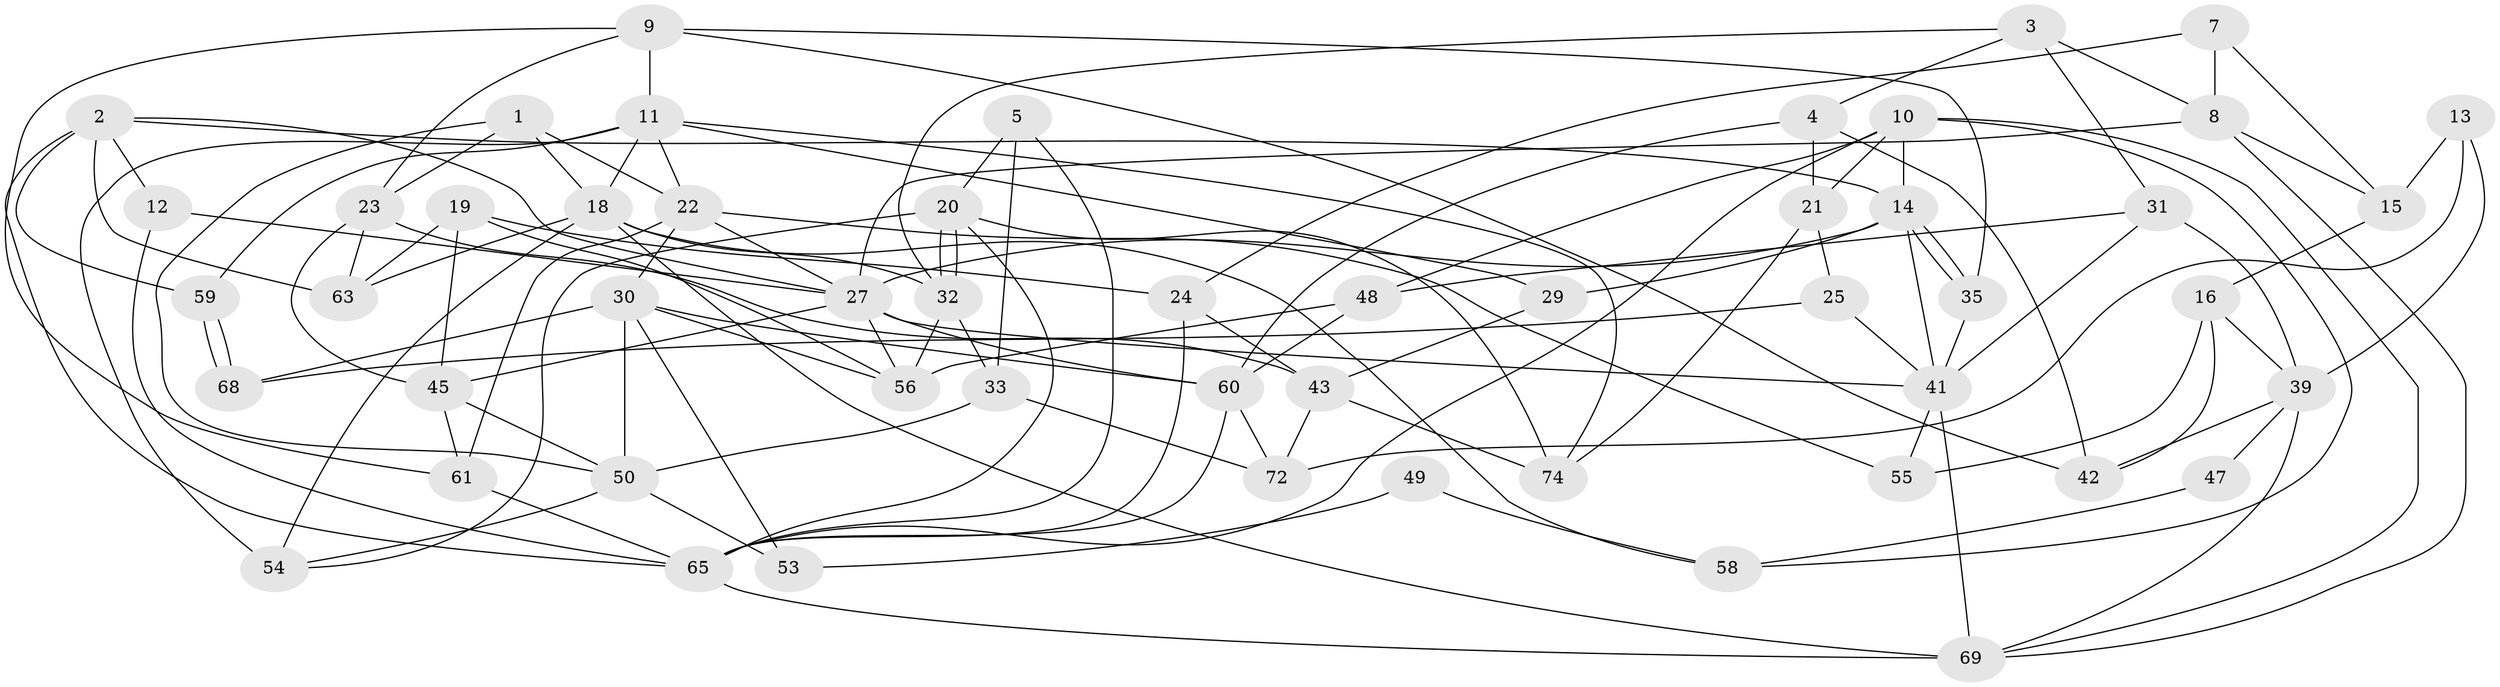 // Generated by graph-tools (version 1.1) at 2025/24/03/03/25 07:24:00]
// undirected, 53 vertices, 124 edges
graph export_dot {
graph [start="1"]
  node [color=gray90,style=filled];
  1;
  2 [super="+17"];
  3 [super="+6"];
  4 [super="+66"];
  5;
  7 [super="+46"];
  8;
  9 [super="+34"];
  10 [super="+37"];
  11 [super="+67"];
  12;
  13 [super="+28"];
  14 [super="+38"];
  15;
  16 [super="+26"];
  18 [super="+64"];
  19;
  20;
  21;
  22 [super="+44"];
  23 [super="+36"];
  24 [super="+52"];
  25;
  27 [super="+62"];
  29;
  30 [super="+51"];
  31 [super="+57"];
  32;
  33;
  35;
  39 [super="+40"];
  41 [super="+73"];
  42;
  43 [super="+75"];
  45;
  47;
  48;
  49;
  50 [super="+71"];
  53;
  54;
  55;
  56;
  58;
  59;
  60;
  61;
  63;
  65 [super="+76"];
  68;
  69 [super="+70"];
  72;
  74;
  1 -- 22;
  1 -- 18;
  1 -- 50;
  1 -- 23;
  2 -- 59;
  2 -- 27;
  2 -- 12;
  2 -- 63;
  2 -- 14;
  2 -- 65;
  3 -- 4;
  3 -- 8;
  3 -- 32;
  3 -- 31;
  4 -- 42 [weight=2];
  4 -- 60;
  4 -- 21;
  5 -- 20;
  5 -- 33;
  5 -- 65;
  7 -- 8;
  7 -- 24;
  7 -- 15;
  8 -- 69;
  8 -- 15;
  8 -- 27;
  9 -- 11;
  9 -- 42;
  9 -- 61;
  9 -- 35;
  9 -- 23;
  10 -- 48;
  10 -- 58;
  10 -- 21;
  10 -- 69;
  10 -- 14;
  10 -- 65;
  11 -- 18;
  11 -- 54;
  11 -- 22;
  11 -- 59;
  11 -- 74;
  11 -- 29;
  12 -- 27;
  12 -- 65;
  13 -- 39;
  13 -- 72;
  13 -- 15;
  14 -- 35;
  14 -- 35;
  14 -- 27;
  14 -- 29;
  14 -- 41;
  15 -- 16;
  16 -- 55;
  16 -- 42;
  16 -- 39;
  18 -- 54;
  18 -- 58;
  18 -- 32;
  18 -- 69;
  18 -- 63;
  19 -- 56;
  19 -- 45;
  19 -- 63;
  19 -- 24;
  20 -- 65;
  20 -- 32;
  20 -- 32;
  20 -- 54;
  20 -- 74;
  21 -- 74;
  21 -- 25;
  22 -- 27;
  22 -- 55;
  22 -- 61;
  22 -- 30 [weight=2];
  23 -- 45;
  23 -- 63;
  23 -- 43;
  24 -- 43;
  24 -- 65;
  25 -- 68;
  25 -- 41;
  27 -- 60;
  27 -- 41;
  27 -- 56;
  27 -- 45;
  29 -- 43;
  30 -- 53;
  30 -- 50;
  30 -- 68;
  30 -- 60;
  30 -- 56;
  31 -- 48;
  31 -- 41;
  31 -- 39;
  32 -- 56;
  32 -- 33;
  33 -- 72;
  33 -- 50;
  35 -- 41;
  39 -- 42;
  39 -- 69;
  39 -- 47;
  41 -- 69 [weight=2];
  41 -- 55;
  43 -- 74 [weight=2];
  43 -- 72;
  45 -- 61;
  45 -- 50;
  47 -- 58;
  48 -- 56;
  48 -- 60;
  49 -- 53;
  49 -- 58;
  50 -- 53;
  50 -- 54;
  59 -- 68;
  59 -- 68;
  60 -- 65;
  60 -- 72;
  61 -- 65;
  65 -- 69;
}
